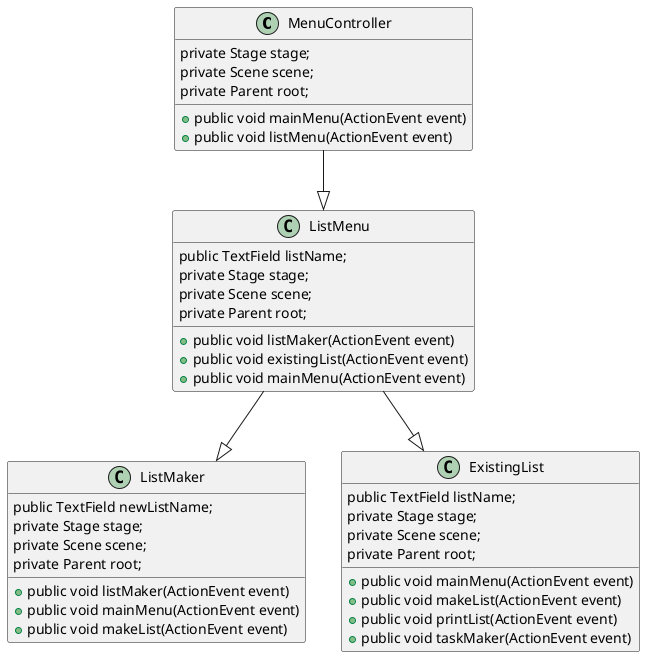 @startuml

MenuController --|> ListMenu
ListMenu --|> ListMaker
ListMenu --|> ExistingList

class MenuController{

    private Stage stage;
    private Scene scene;
    private Parent root;

    + public void mainMenu(ActionEvent event)
    + public void listMenu(ActionEvent event)
}

class ListMenu{

    public TextField listName;
    private Stage stage;
    private Scene scene;
    private Parent root;

    + public void listMaker(ActionEvent event)
    + public void existingList(ActionEvent event)
    + public void mainMenu(ActionEvent event)
}

class ListMaker{

    public TextField newListName;
    private Stage stage;
    private Scene scene;
    private Parent root;

    + public void listMaker(ActionEvent event)
    + public void mainMenu(ActionEvent event)
    + public void makeList(ActionEvent event)
}

class ExistingList{

    public TextField listName;
    private Stage stage;
    private Scene scene;
    private Parent root;

    + public void mainMenu(ActionEvent event)
    + public void makeList(ActionEvent event)
    + public void printList(ActionEvent event)
    + public void taskMaker(ActionEvent event)
}

@enduml